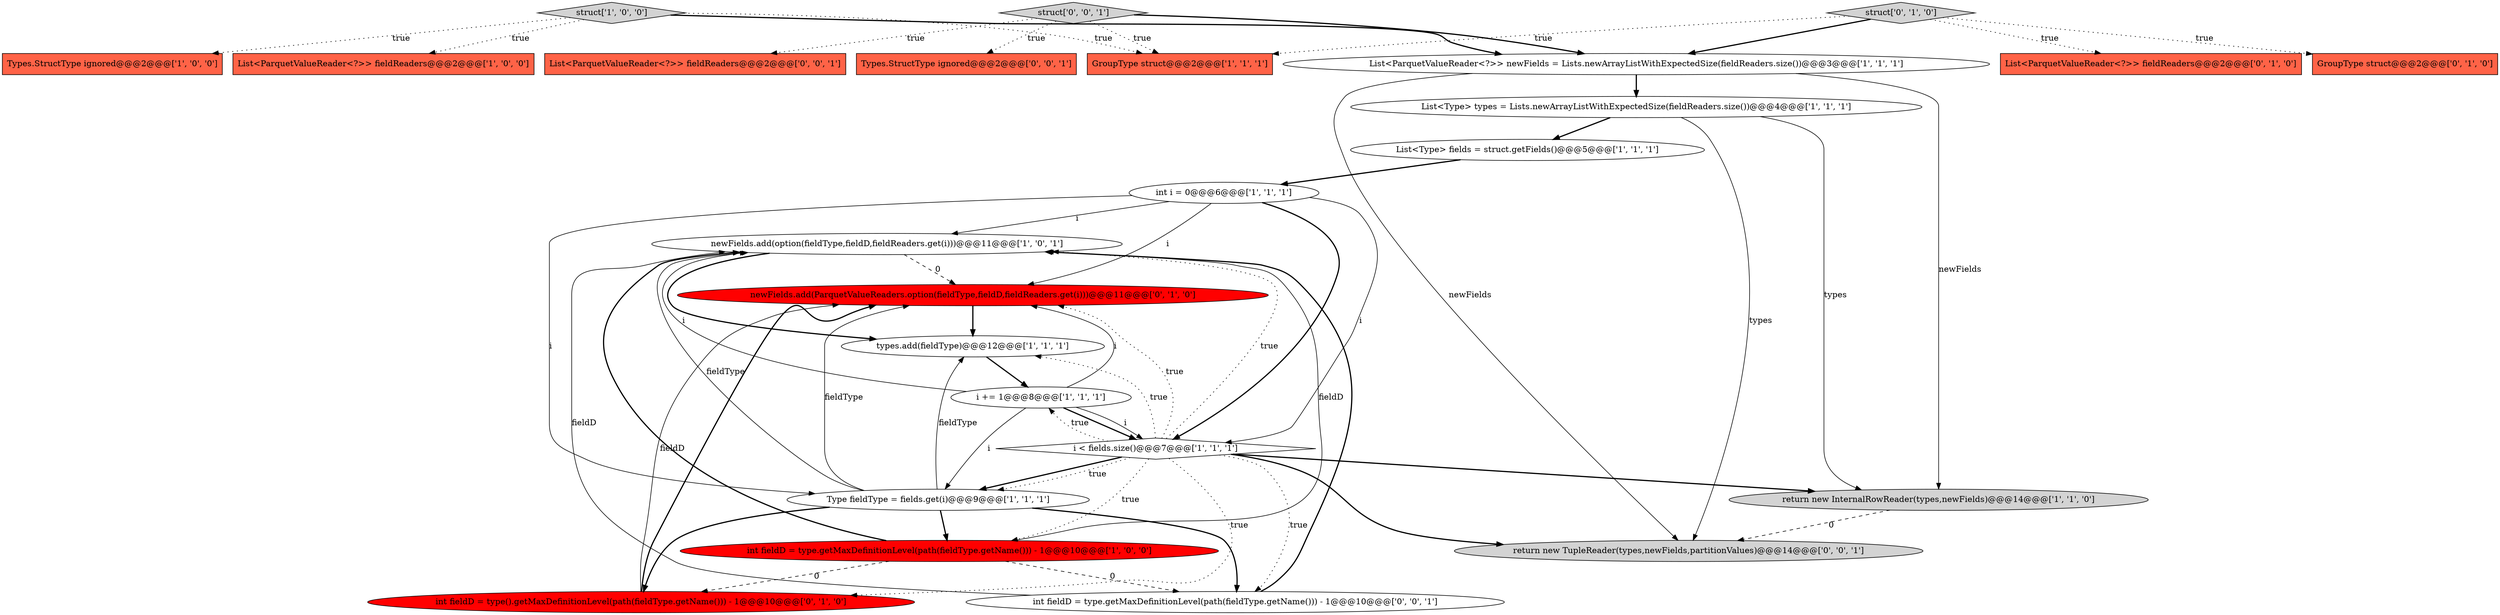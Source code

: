 digraph {
13 [style = filled, label = "GroupType struct@@@2@@@['1', '1', '1']", fillcolor = tomato, shape = box image = "AAA0AAABBB1BBB"];
8 [style = filled, label = "struct['1', '0', '0']", fillcolor = lightgray, shape = diamond image = "AAA0AAABBB1BBB"];
24 [style = filled, label = "int fieldD = type.getMaxDefinitionLevel(path(fieldType.getName())) - 1@@@10@@@['0', '0', '1']", fillcolor = white, shape = ellipse image = "AAA0AAABBB3BBB"];
12 [style = filled, label = "int fieldD = type.getMaxDefinitionLevel(path(fieldType.getName())) - 1@@@10@@@['1', '0', '0']", fillcolor = red, shape = ellipse image = "AAA1AAABBB1BBB"];
23 [style = filled, label = "return new TupleReader(types,newFields,partitionValues)@@@14@@@['0', '0', '1']", fillcolor = lightgray, shape = ellipse image = "AAA0AAABBB3BBB"];
9 [style = filled, label = "int i = 0@@@6@@@['1', '1', '1']", fillcolor = white, shape = ellipse image = "AAA0AAABBB1BBB"];
3 [style = filled, label = "i += 1@@@8@@@['1', '1', '1']", fillcolor = white, shape = ellipse image = "AAA0AAABBB1BBB"];
16 [style = filled, label = "List<ParquetValueReader<?>> fieldReaders@@@2@@@['0', '1', '0']", fillcolor = tomato, shape = box image = "AAA0AAABBB2BBB"];
10 [style = filled, label = "Types.StructType ignored@@@2@@@['1', '0', '0']", fillcolor = tomato, shape = box image = "AAA0AAABBB1BBB"];
21 [style = filled, label = "struct['0', '0', '1']", fillcolor = lightgray, shape = diamond image = "AAA0AAABBB3BBB"];
11 [style = filled, label = "List<Type> types = Lists.newArrayListWithExpectedSize(fieldReaders.size())@@@4@@@['1', '1', '1']", fillcolor = white, shape = ellipse image = "AAA0AAABBB1BBB"];
17 [style = filled, label = "struct['0', '1', '0']", fillcolor = lightgray, shape = diamond image = "AAA0AAABBB2BBB"];
7 [style = filled, label = "List<ParquetValueReader<?>> fieldReaders@@@2@@@['1', '0', '0']", fillcolor = tomato, shape = box image = "AAA0AAABBB1BBB"];
4 [style = filled, label = "newFields.add(option(fieldType,fieldD,fieldReaders.get(i)))@@@11@@@['1', '0', '1']", fillcolor = white, shape = ellipse image = "AAA0AAABBB1BBB"];
15 [style = filled, label = "GroupType struct@@@2@@@['0', '1', '0']", fillcolor = tomato, shape = box image = "AAA0AAABBB2BBB"];
20 [style = filled, label = "Types.StructType ignored@@@2@@@['0', '0', '1']", fillcolor = tomato, shape = box image = "AAA0AAABBB3BBB"];
14 [style = filled, label = "List<ParquetValueReader<?>> newFields = Lists.newArrayListWithExpectedSize(fieldReaders.size())@@@3@@@['1', '1', '1']", fillcolor = white, shape = ellipse image = "AAA0AAABBB1BBB"];
2 [style = filled, label = "Type fieldType = fields.get(i)@@@9@@@['1', '1', '1']", fillcolor = white, shape = ellipse image = "AAA0AAABBB1BBB"];
19 [style = filled, label = "newFields.add(ParquetValueReaders.option(fieldType,fieldD,fieldReaders.get(i)))@@@11@@@['0', '1', '0']", fillcolor = red, shape = ellipse image = "AAA1AAABBB2BBB"];
5 [style = filled, label = "return new InternalRowReader(types,newFields)@@@14@@@['1', '1', '0']", fillcolor = lightgray, shape = ellipse image = "AAA0AAABBB1BBB"];
6 [style = filled, label = "List<Type> fields = struct.getFields()@@@5@@@['1', '1', '1']", fillcolor = white, shape = ellipse image = "AAA0AAABBB1BBB"];
18 [style = filled, label = "int fieldD = type().getMaxDefinitionLevel(path(fieldType.getName())) - 1@@@10@@@['0', '1', '0']", fillcolor = red, shape = ellipse image = "AAA1AAABBB2BBB"];
0 [style = filled, label = "types.add(fieldType)@@@12@@@['1', '1', '1']", fillcolor = white, shape = ellipse image = "AAA0AAABBB1BBB"];
22 [style = filled, label = "List<ParquetValueReader<?>> fieldReaders@@@2@@@['0', '0', '1']", fillcolor = tomato, shape = box image = "AAA0AAABBB3BBB"];
1 [style = filled, label = "i < fields.size()@@@7@@@['1', '1', '1']", fillcolor = white, shape = diamond image = "AAA0AAABBB1BBB"];
1->5 [style = bold, label=""];
0->3 [style = bold, label=""];
3->2 [style = solid, label="i"];
21->20 [style = dotted, label="true"];
11->23 [style = solid, label="types"];
3->1 [style = bold, label=""];
14->5 [style = solid, label="newFields"];
5->23 [style = dashed, label="0"];
3->19 [style = solid, label="i"];
11->6 [style = bold, label=""];
1->24 [style = dotted, label="true"];
18->19 [style = bold, label=""];
9->2 [style = solid, label="i"];
8->14 [style = bold, label=""];
8->7 [style = dotted, label="true"];
2->18 [style = bold, label=""];
11->5 [style = solid, label="types"];
21->22 [style = dotted, label="true"];
3->1 [style = solid, label="i"];
1->4 [style = dotted, label="true"];
2->4 [style = solid, label="fieldType"];
8->10 [style = dotted, label="true"];
9->1 [style = solid, label="i"];
1->19 [style = dotted, label="true"];
1->23 [style = bold, label=""];
2->12 [style = bold, label=""];
4->0 [style = bold, label=""];
19->0 [style = bold, label=""];
3->4 [style = solid, label="i"];
24->4 [style = solid, label="fieldD"];
1->3 [style = dotted, label="true"];
1->18 [style = dotted, label="true"];
17->16 [style = dotted, label="true"];
24->4 [style = bold, label=""];
17->15 [style = dotted, label="true"];
9->19 [style = solid, label="i"];
12->4 [style = bold, label=""];
17->14 [style = bold, label=""];
14->23 [style = solid, label="newFields"];
12->24 [style = dashed, label="0"];
1->12 [style = dotted, label="true"];
18->19 [style = solid, label="fieldD"];
2->0 [style = solid, label="fieldType"];
12->18 [style = dashed, label="0"];
4->19 [style = dashed, label="0"];
21->13 [style = dotted, label="true"];
1->2 [style = bold, label=""];
8->13 [style = dotted, label="true"];
1->0 [style = dotted, label="true"];
2->24 [style = bold, label=""];
6->9 [style = bold, label=""];
9->1 [style = bold, label=""];
9->4 [style = solid, label="i"];
1->2 [style = dotted, label="true"];
17->13 [style = dotted, label="true"];
2->19 [style = solid, label="fieldType"];
14->11 [style = bold, label=""];
12->4 [style = solid, label="fieldD"];
21->14 [style = bold, label=""];
}
